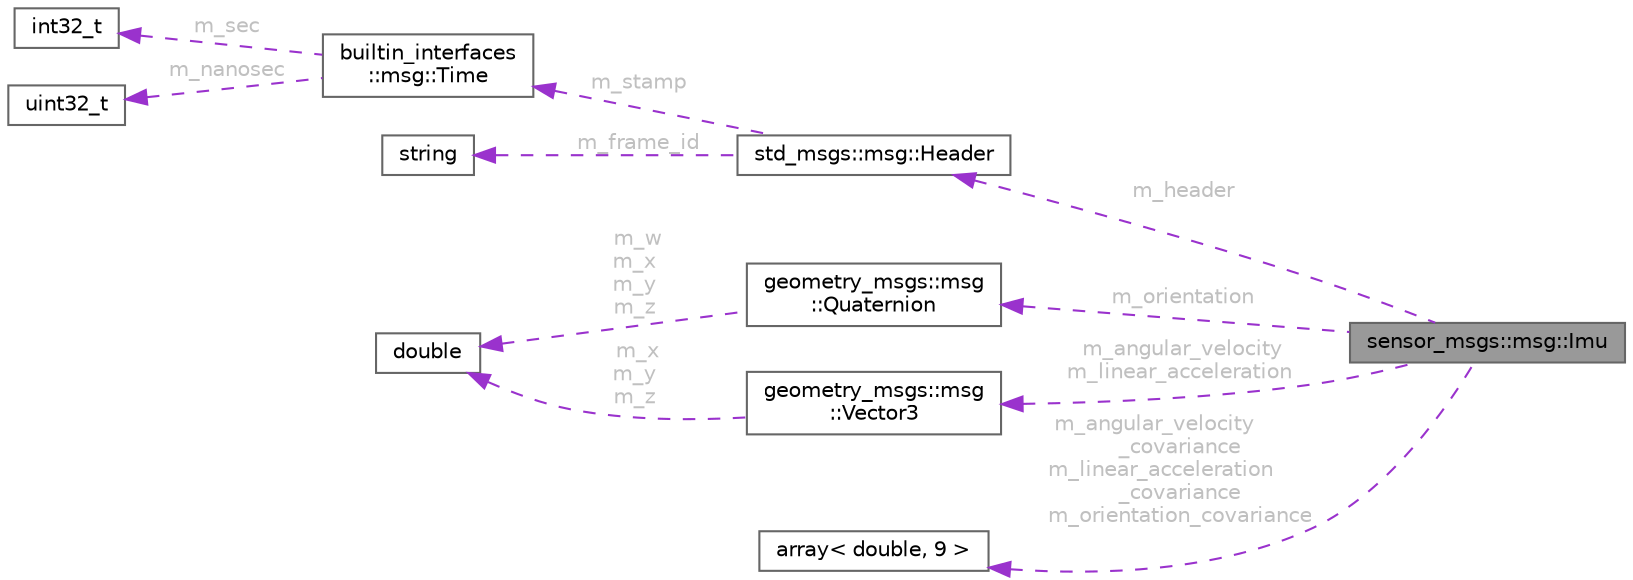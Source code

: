 digraph "sensor_msgs::msg::Imu"
{
 // INTERACTIVE_SVG=YES
 // LATEX_PDF_SIZE
  bgcolor="transparent";
  edge [fontname=Helvetica,fontsize=10,labelfontname=Helvetica,labelfontsize=10];
  node [fontname=Helvetica,fontsize=10,shape=box,height=0.2,width=0.4];
  rankdir="LR";
  Node1 [id="Node000001",label="sensor_msgs::msg::Imu",height=0.2,width=0.4,color="gray40", fillcolor="grey60", style="filled", fontcolor="black",tooltip="This class represents the structure Imu defined by the user in the IDL file."];
  Node2 -> Node1 [id="edge1_Node000001_Node000002",dir="back",color="darkorchid3",style="dashed",tooltip=" ",label=" m_header",fontcolor="grey" ];
  Node2 [id="Node000002",label="std_msgs::msg::Header",height=0.2,width=0.4,color="gray40", fillcolor="white", style="filled",URL="$d8/d15/classstd__msgs_1_1msg_1_1Header.html",tooltip="This class represents the structure Header defined by the user in the IDL file."];
  Node3 -> Node2 [id="edge2_Node000002_Node000003",dir="back",color="darkorchid3",style="dashed",tooltip=" ",label=" m_stamp",fontcolor="grey" ];
  Node3 [id="Node000003",label="builtin_interfaces\l::msg::Time",height=0.2,width=0.4,color="gray40", fillcolor="white", style="filled",URL="$da/d39/classbuiltin__interfaces_1_1msg_1_1Time.html",tooltip="This class represents the structure Time defined by the user in the IDL file."];
  Node4 -> Node3 [id="edge3_Node000003_Node000004",dir="back",color="darkorchid3",style="dashed",tooltip=" ",label=" m_sec",fontcolor="grey" ];
  Node4 [id="Node000004",label="int32_t",height=0.2,width=0.4,color="gray40", fillcolor="white", style="filled",tooltip=" "];
  Node5 -> Node3 [id="edge4_Node000003_Node000005",dir="back",color="darkorchid3",style="dashed",tooltip=" ",label=" m_nanosec",fontcolor="grey" ];
  Node5 [id="Node000005",label="uint32_t",height=0.2,width=0.4,color="gray40", fillcolor="white", style="filled",tooltip=" "];
  Node6 -> Node2 [id="edge5_Node000002_Node000006",dir="back",color="darkorchid3",style="dashed",tooltip=" ",label=" m_frame_id",fontcolor="grey" ];
  Node6 [id="Node000006",label="string",height=0.2,width=0.4,color="gray40", fillcolor="white", style="filled",tooltip=" "];
  Node7 -> Node1 [id="edge6_Node000001_Node000007",dir="back",color="darkorchid3",style="dashed",tooltip=" ",label=" m_orientation",fontcolor="grey" ];
  Node7 [id="Node000007",label="geometry_msgs::msg\l::Quaternion",height=0.2,width=0.4,color="gray40", fillcolor="white", style="filled",URL="$d5/de9/classgeometry__msgs_1_1msg_1_1Quaternion.html",tooltip="This class represents the structure Quaternion defined by the user in the IDL file."];
  Node8 -> Node7 [id="edge7_Node000007_Node000008",dir="back",color="darkorchid3",style="dashed",tooltip=" ",label=" m_w\nm_x\nm_y\nm_z",fontcolor="grey" ];
  Node8 [id="Node000008",label="double",height=0.2,width=0.4,color="gray40", fillcolor="white", style="filled",tooltip=" "];
  Node9 -> Node1 [id="edge8_Node000001_Node000009",dir="back",color="darkorchid3",style="dashed",tooltip=" ",label=" m_angular_velocity\l_covariance\nm_linear_acceleration\l_covariance\nm_orientation_covariance",fontcolor="grey" ];
  Node9 [id="Node000009",label="array\< double, 9 \>",height=0.2,width=0.4,color="gray40", fillcolor="white", style="filled",tooltip=" "];
  Node10 -> Node1 [id="edge9_Node000001_Node000010",dir="back",color="darkorchid3",style="dashed",tooltip=" ",label=" m_angular_velocity\nm_linear_acceleration",fontcolor="grey" ];
  Node10 [id="Node000010",label="geometry_msgs::msg\l::Vector3",height=0.2,width=0.4,color="gray40", fillcolor="white", style="filled",URL="$df/d66/classgeometry__msgs_1_1msg_1_1Vector3.html",tooltip="This class represents the structure Vector3 defined by the user in the IDL file."];
  Node8 -> Node10 [id="edge10_Node000010_Node000008",dir="back",color="darkorchid3",style="dashed",tooltip=" ",label=" m_x\nm_y\nm_z",fontcolor="grey" ];
}
